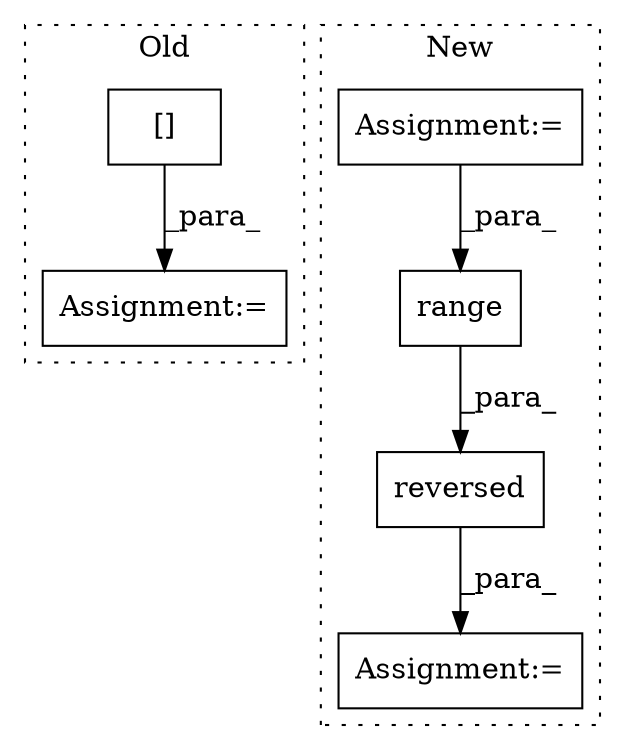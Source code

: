 digraph G {
subgraph cluster0 {
1 [label="[]" a="2" s="1695,1785" l="17,2" shape="box"];
4 [label="Assignment:=" a="7" s="1694" l="1" shape="box"];
label = "Old";
style="dotted";
}
subgraph cluster1 {
2 [label="reversed" a="32" s="1608,1633" l="9,1" shape="box"];
3 [label="Assignment:=" a="7" s="1587" l="1" shape="box"];
5 [label="Assignment:=" a="7" s="1309" l="1" shape="box"];
6 [label="range" a="32" s="1617,1632" l="6,1" shape="box"];
label = "New";
style="dotted";
}
1 -> 4 [label="_para_"];
2 -> 3 [label="_para_"];
5 -> 6 [label="_para_"];
6 -> 2 [label="_para_"];
}